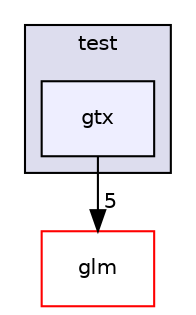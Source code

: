 digraph "thirdparty/old/glm/test/gtx" {
  compound=true
  node [ fontsize="10", fontname="Helvetica"];
  edge [ labelfontsize="10", labelfontname="Helvetica"];
  subgraph clusterdir_33902454365992b87c3c8b4416673048 {
    graph [ bgcolor="#ddddee", pencolor="black", label="test" fontname="Helvetica", fontsize="10", URL="dir_33902454365992b87c3c8b4416673048.html"]
  dir_51bcfb5a6c9d1ba5b062232429848b2c [shape=box, label="gtx", style="filled", fillcolor="#eeeeff", pencolor="black", URL="dir_51bcfb5a6c9d1ba5b062232429848b2c.html"];
  }
  dir_79ddca3cff5b21418b91ce2b9eb63862 [shape=box label="glm" fillcolor="white" style="filled" color="red" URL="dir_79ddca3cff5b21418b91ce2b9eb63862.html"];
  dir_51bcfb5a6c9d1ba5b062232429848b2c->dir_79ddca3cff5b21418b91ce2b9eb63862 [headlabel="5", labeldistance=1.5 headhref="dir_000036_000013.html"];
}
